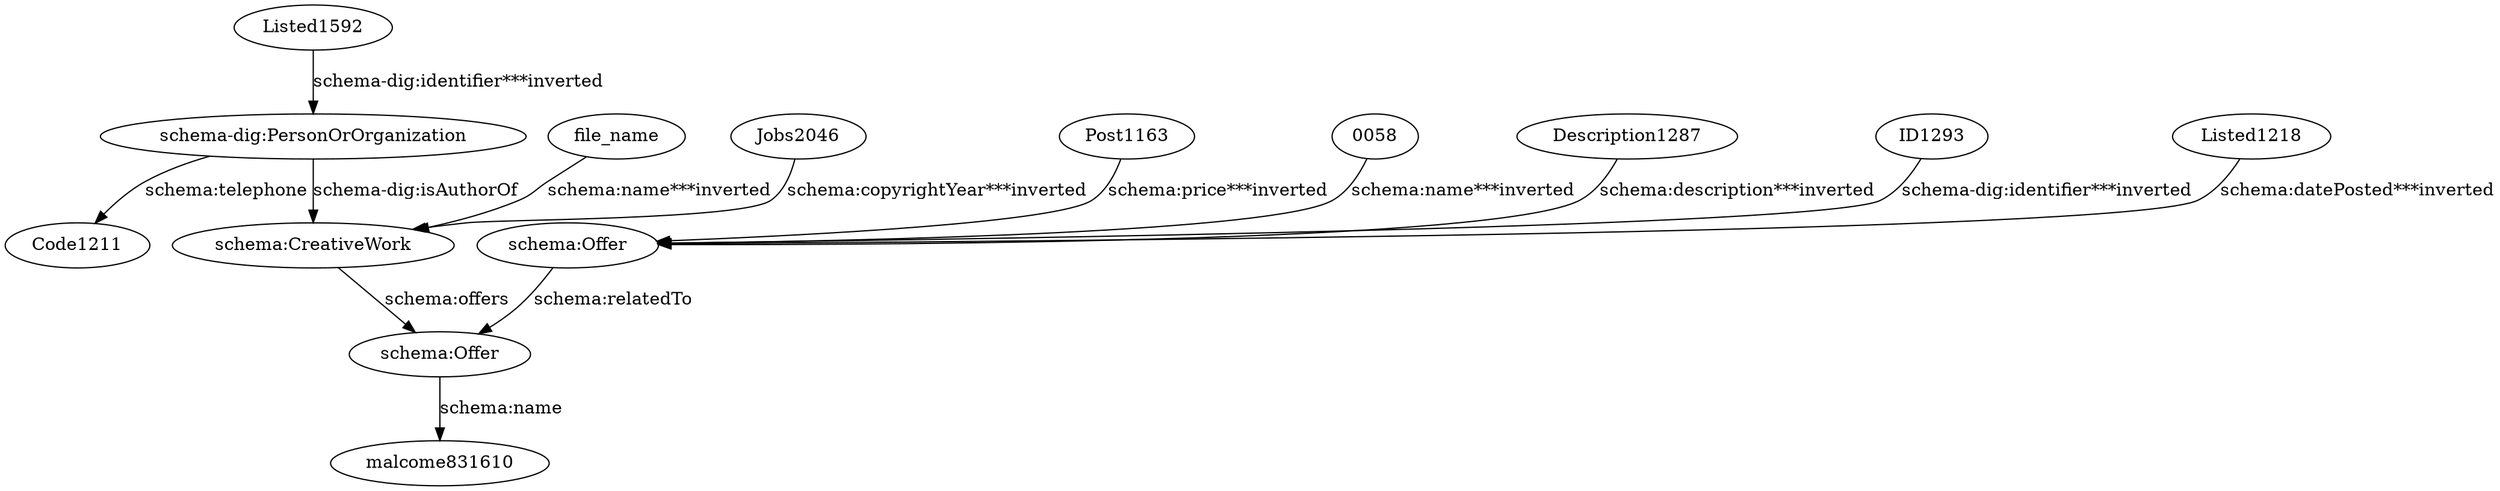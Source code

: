 digraph {
  "0058" [type=attribute_name,label="0058"]
  "schema:Offer1" [type=class_uri,label="schema:Offer"]
  Description1287 [type=attribute_name,label=Description1287]
  ID1293 [type=attribute_name,label=ID1293]
  Jobs2046 [type=attribute_name,label=Jobs2046]
  "schema:CreativeWork1" [type=class_uri,label="schema:CreativeWork"]
  Listed1218 [type=attribute_name,label=Listed1218]
  Listed1592 [type=attribute_name,label=Listed1592]
  "schema-dig:PersonOrOrganization1" [type=class_uri,label="schema-dig:PersonOrOrganization"]
  Post1163 [type=attribute_name,label=Post1163]
  file_name [type=attribute_name,label=file_name]
  Code1211 [type=attribute_name,label=Code1211]
  "schema:Offer2" [type=class_uri,label="schema:Offer"]
  malcome831610 [type=attribute_name,label=malcome831610]
  "0058" -> "schema:Offer1" [type=st_property_uri,label="schema:name***inverted",weight=1]
  Description1287 -> "schema:Offer1" [type=st_property_uri,label="schema:description***inverted",weight=1]
  ID1293 -> "schema:Offer1" [type=st_property_uri,label="schema-dig:identifier***inverted",weight=1]
  Jobs2046 -> "schema:CreativeWork1" [type=st_property_uri,label="schema:copyrightYear***inverted",weight=1]
  Listed1218 -> "schema:Offer1" [type=st_property_uri,label="schema:datePosted***inverted",weight=1]
  Listed1592 -> "schema-dig:PersonOrOrganization1" [type=st_property_uri,label="schema-dig:identifier***inverted",weight=1]
  Post1163 -> "schema:Offer1" [type=st_property_uri,label="schema:price***inverted",weight=1]
  file_name -> "schema:CreativeWork1" [type=st_property_uri,label="schema:name***inverted",weight=1]
  "schema-dig:PersonOrOrganization1" -> Code1211 [label="schema:telephone",type=st_property_uri]
  "schema-dig:PersonOrOrganization1" -> "schema:CreativeWork1" [label="schema-dig:isAuthorOf",type=direct_property_uri,weight=100]
  "schema:CreativeWork1" -> "schema:Offer2" [label="schema:offers",type=direct_property_uri,weight=100]
  "schema:Offer1" -> "schema:Offer2" [label="schema:relatedTo",type=direct_property_uri,weight=100]
  "schema:Offer2" -> malcome831610 [label="schema:name",type=st_property_uri]
}

